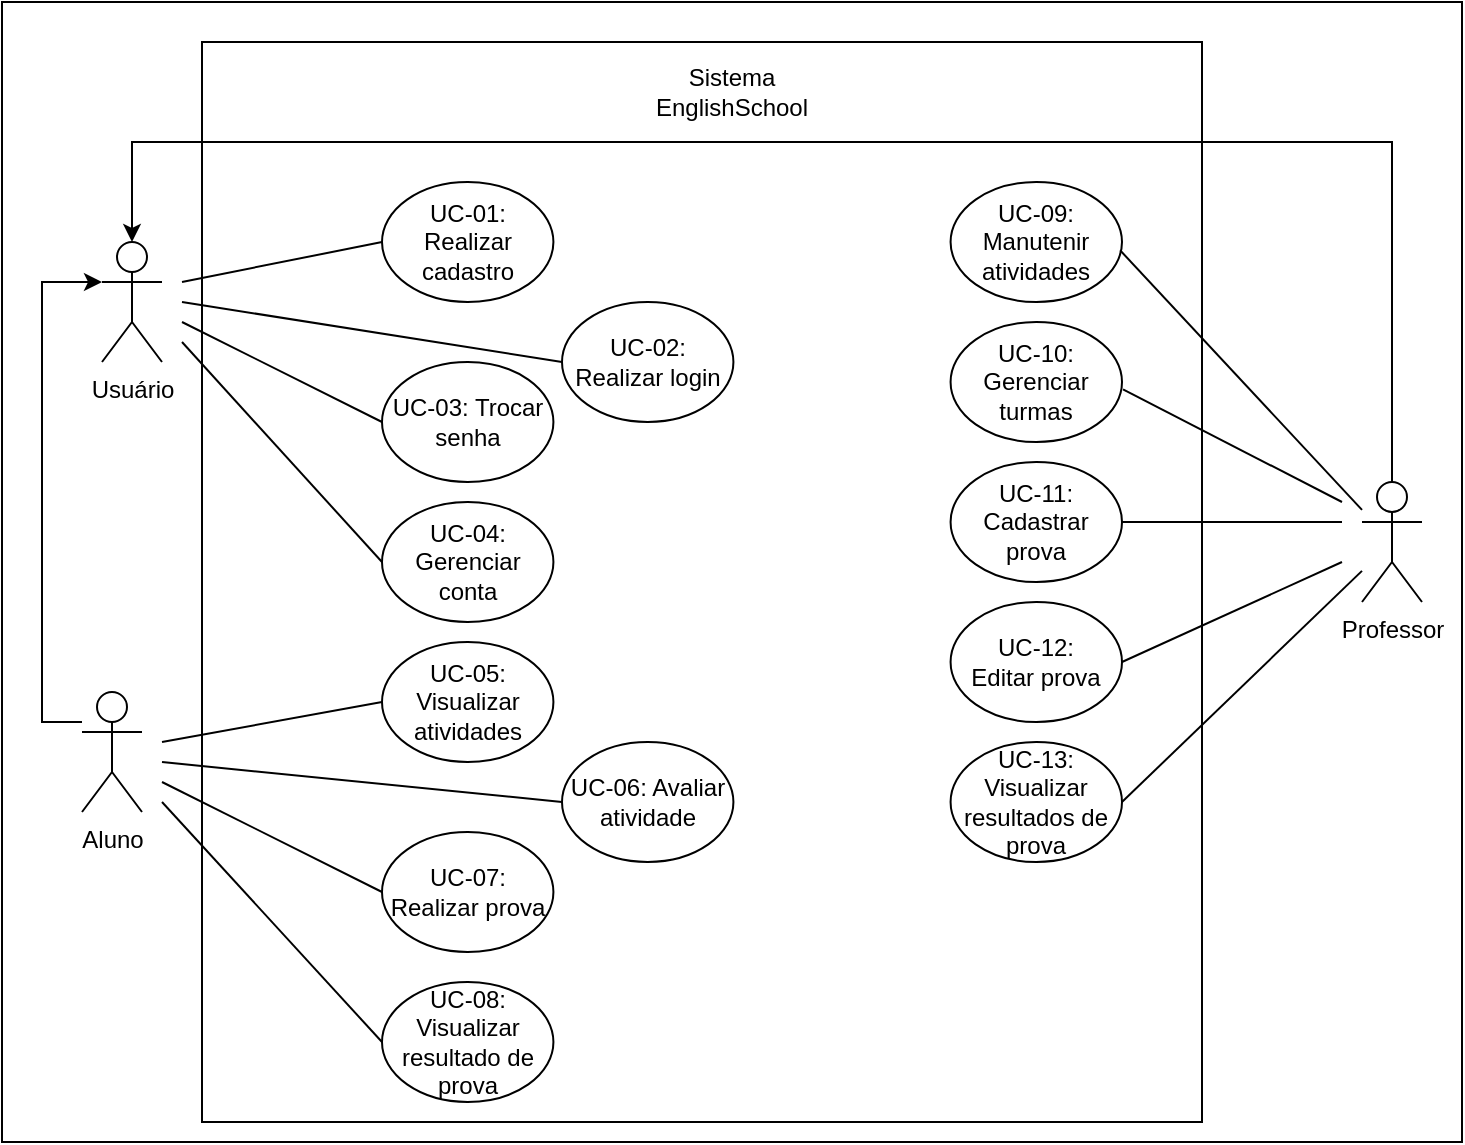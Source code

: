 <mxfile version="24.8.4">
  <diagram name="Page-1" id="6133507b-19e7-1e82-6fc7-422aa6c4b21f">
    <mxGraphModel dx="1128" dy="564" grid="1" gridSize="10" guides="1" tooltips="1" connect="1" arrows="1" fold="1" page="1" pageScale="1" pageWidth="1100" pageHeight="850" background="none" math="0" shadow="0">
      <root>
        <mxCell id="0" />
        <mxCell id="1" parent="0" />
        <mxCell id="G_OJlCz1gtCCsmuBDtbi-55" value="" style="rounded=0;whiteSpace=wrap;html=1;" vertex="1" parent="1">
          <mxGeometry x="120" y="30" width="730" height="570" as="geometry" />
        </mxCell>
        <mxCell id="G_OJlCz1gtCCsmuBDtbi-11" value="" style="rounded=0;whiteSpace=wrap;html=1;" vertex="1" parent="1">
          <mxGeometry x="220" y="50" width="500" height="540" as="geometry" />
        </mxCell>
        <mxCell id="G_OJlCz1gtCCsmuBDtbi-1" value="Usuário" style="shape=umlActor;verticalLabelPosition=bottom;verticalAlign=top;html=1;outlineConnect=0;" vertex="1" parent="1">
          <mxGeometry x="170" y="150" width="30" height="60" as="geometry" />
        </mxCell>
        <mxCell id="G_OJlCz1gtCCsmuBDtbi-13" style="edgeStyle=orthogonalEdgeStyle;rounded=0;orthogonalLoop=1;jettySize=auto;html=1;" edge="1" parent="1" source="G_OJlCz1gtCCsmuBDtbi-2" target="G_OJlCz1gtCCsmuBDtbi-1">
          <mxGeometry relative="1" as="geometry">
            <Array as="points">
              <mxPoint x="140" y="390" />
              <mxPoint x="140" y="170" />
            </Array>
          </mxGeometry>
        </mxCell>
        <mxCell id="G_OJlCz1gtCCsmuBDtbi-2" value="Aluno" style="shape=umlActor;verticalLabelPosition=bottom;verticalAlign=top;html=1;outlineConnect=0;" vertex="1" parent="1">
          <mxGeometry x="160" y="375" width="30" height="60" as="geometry" />
        </mxCell>
        <mxCell id="G_OJlCz1gtCCsmuBDtbi-7" value="UC-01: Realizar cadastro" style="ellipse;whiteSpace=wrap;html=1;" vertex="1" parent="1">
          <mxGeometry x="310" y="120" width="85.71" height="60" as="geometry" />
        </mxCell>
        <mxCell id="G_OJlCz1gtCCsmuBDtbi-9" value="UC-02: Realizar login" style="ellipse;whiteSpace=wrap;html=1;" vertex="1" parent="1">
          <mxGeometry x="400" y="180" width="85.71" height="60" as="geometry" />
        </mxCell>
        <mxCell id="G_OJlCz1gtCCsmuBDtbi-16" value="" style="endArrow=none;html=1;rounded=0;entryX=0;entryY=0.5;entryDx=0;entryDy=0;" edge="1" parent="1" target="G_OJlCz1gtCCsmuBDtbi-9">
          <mxGeometry width="50" height="50" relative="1" as="geometry">
            <mxPoint x="210" y="180" as="sourcePoint" />
            <mxPoint x="380" y="270" as="targetPoint" />
          </mxGeometry>
        </mxCell>
        <mxCell id="G_OJlCz1gtCCsmuBDtbi-17" value="" style="endArrow=none;html=1;rounded=0;entryX=0;entryY=0.5;entryDx=0;entryDy=0;" edge="1" parent="1" target="G_OJlCz1gtCCsmuBDtbi-7">
          <mxGeometry width="50" height="50" relative="1" as="geometry">
            <mxPoint x="210" y="170" as="sourcePoint" />
            <mxPoint x="320" y="180" as="targetPoint" />
          </mxGeometry>
        </mxCell>
        <mxCell id="G_OJlCz1gtCCsmuBDtbi-18" value="UC-03: Trocar senha" style="ellipse;whiteSpace=wrap;html=1;" vertex="1" parent="1">
          <mxGeometry x="310" y="210" width="85.71" height="60" as="geometry" />
        </mxCell>
        <mxCell id="G_OJlCz1gtCCsmuBDtbi-19" value="" style="endArrow=none;html=1;rounded=0;entryX=0;entryY=0.5;entryDx=0;entryDy=0;" edge="1" parent="1" target="G_OJlCz1gtCCsmuBDtbi-18">
          <mxGeometry width="50" height="50" relative="1" as="geometry">
            <mxPoint x="210" y="190" as="sourcePoint" />
            <mxPoint x="370" y="230" as="targetPoint" />
          </mxGeometry>
        </mxCell>
        <mxCell id="G_OJlCz1gtCCsmuBDtbi-24" value="UC-05: Visualizar atividades" style="ellipse;whiteSpace=wrap;html=1;" vertex="1" parent="1">
          <mxGeometry x="310" y="350" width="85.71" height="60" as="geometry" />
        </mxCell>
        <mxCell id="G_OJlCz1gtCCsmuBDtbi-25" value="UC-06: Avaliar atividade" style="ellipse;whiteSpace=wrap;html=1;" vertex="1" parent="1">
          <mxGeometry x="400" y="400" width="85.71" height="60" as="geometry" />
        </mxCell>
        <mxCell id="G_OJlCz1gtCCsmuBDtbi-26" value="" style="endArrow=none;html=1;rounded=0;entryX=0;entryY=0.5;entryDx=0;entryDy=0;" edge="1" parent="1" target="G_OJlCz1gtCCsmuBDtbi-24">
          <mxGeometry width="50" height="50" relative="1" as="geometry">
            <mxPoint x="200" y="400" as="sourcePoint" />
            <mxPoint x="290" y="380" as="targetPoint" />
          </mxGeometry>
        </mxCell>
        <mxCell id="G_OJlCz1gtCCsmuBDtbi-27" value="" style="endArrow=none;html=1;rounded=0;entryX=0;entryY=0.5;entryDx=0;entryDy=0;" edge="1" parent="1" target="G_OJlCz1gtCCsmuBDtbi-25">
          <mxGeometry width="50" height="50" relative="1" as="geometry">
            <mxPoint x="200" y="410" as="sourcePoint" />
            <mxPoint x="284" y="425" as="targetPoint" />
          </mxGeometry>
        </mxCell>
        <mxCell id="G_OJlCz1gtCCsmuBDtbi-30" value="UC-09: Manutenir atividades" style="ellipse;whiteSpace=wrap;html=1;" vertex="1" parent="1">
          <mxGeometry x="594.29" y="120" width="85.71" height="60" as="geometry" />
        </mxCell>
        <mxCell id="G_OJlCz1gtCCsmuBDtbi-31" value="UC-10:&lt;div&gt;Gerenciar turmas&lt;/div&gt;" style="ellipse;whiteSpace=wrap;html=1;" vertex="1" parent="1">
          <mxGeometry x="594.29" y="190" width="85.71" height="60" as="geometry" />
        </mxCell>
        <mxCell id="G_OJlCz1gtCCsmuBDtbi-36" value="UC-04: Gerenciar conta" style="ellipse;whiteSpace=wrap;html=1;" vertex="1" parent="1">
          <mxGeometry x="310" y="280" width="85.71" height="60" as="geometry" />
        </mxCell>
        <mxCell id="G_OJlCz1gtCCsmuBDtbi-37" value="" style="endArrow=none;html=1;rounded=0;entryX=0;entryY=0.5;entryDx=0;entryDy=0;" edge="1" parent="1" target="G_OJlCz1gtCCsmuBDtbi-36">
          <mxGeometry width="50" height="50" relative="1" as="geometry">
            <mxPoint x="210" y="200" as="sourcePoint" />
            <mxPoint x="380" y="300" as="targetPoint" />
          </mxGeometry>
        </mxCell>
        <mxCell id="G_OJlCz1gtCCsmuBDtbi-38" value="UC-07: Realizar prova" style="ellipse;whiteSpace=wrap;html=1;" vertex="1" parent="1">
          <mxGeometry x="310" y="445" width="85.71" height="60" as="geometry" />
        </mxCell>
        <mxCell id="G_OJlCz1gtCCsmuBDtbi-39" value="" style="endArrow=none;html=1;rounded=0;entryX=0;entryY=0.5;entryDx=0;entryDy=0;" edge="1" parent="1" target="G_OJlCz1gtCCsmuBDtbi-38">
          <mxGeometry width="50" height="50" relative="1" as="geometry">
            <mxPoint x="200" y="420" as="sourcePoint" />
            <mxPoint x="310" y="485" as="targetPoint" />
          </mxGeometry>
        </mxCell>
        <mxCell id="G_OJlCz1gtCCsmuBDtbi-40" value="UC-11:&lt;div&gt;Cadastrar prova&lt;/div&gt;" style="ellipse;whiteSpace=wrap;html=1;" vertex="1" parent="1">
          <mxGeometry x="594.29" y="260" width="85.71" height="60" as="geometry" />
        </mxCell>
        <mxCell id="G_OJlCz1gtCCsmuBDtbi-41" value="UC-12:&lt;div&gt;Editar prova&lt;/div&gt;" style="ellipse;whiteSpace=wrap;html=1;" vertex="1" parent="1">
          <mxGeometry x="594.29" y="330" width="85.71" height="60" as="geometry" />
        </mxCell>
        <mxCell id="G_OJlCz1gtCCsmuBDtbi-44" value="UC-13:&lt;div&gt;Visualizar resultados de prova&lt;/div&gt;" style="ellipse;whiteSpace=wrap;html=1;" vertex="1" parent="1">
          <mxGeometry x="594.29" y="400" width="85.71" height="60" as="geometry" />
        </mxCell>
        <mxCell id="G_OJlCz1gtCCsmuBDtbi-46" value="Professor" style="shape=umlActor;verticalLabelPosition=bottom;verticalAlign=top;html=1;outlineConnect=0;" vertex="1" parent="1">
          <mxGeometry x="800" y="270" width="30" height="60" as="geometry" />
        </mxCell>
        <mxCell id="G_OJlCz1gtCCsmuBDtbi-49" value="" style="endArrow=none;html=1;rounded=0;entryX=1;entryY=0.5;entryDx=0;entryDy=0;" edge="1" parent="1" target="G_OJlCz1gtCCsmuBDtbi-40">
          <mxGeometry width="50" height="50" relative="1" as="geometry">
            <mxPoint x="790" y="290" as="sourcePoint" />
            <mxPoint x="690" y="235" as="targetPoint" />
          </mxGeometry>
        </mxCell>
        <mxCell id="G_OJlCz1gtCCsmuBDtbi-50" value="" style="endArrow=none;html=1;rounded=0;entryX=1;entryY=0.5;entryDx=0;entryDy=0;" edge="1" parent="1" target="G_OJlCz1gtCCsmuBDtbi-41">
          <mxGeometry width="50" height="50" relative="1" as="geometry">
            <mxPoint x="790" y="310" as="sourcePoint" />
            <mxPoint x="690" y="300" as="targetPoint" />
          </mxGeometry>
        </mxCell>
        <mxCell id="G_OJlCz1gtCCsmuBDtbi-52" value="" style="endArrow=none;html=1;rounded=0;entryX=1;entryY=0.5;entryDx=0;entryDy=0;" edge="1" parent="1" source="G_OJlCz1gtCCsmuBDtbi-46" target="G_OJlCz1gtCCsmuBDtbi-44">
          <mxGeometry width="50" height="50" relative="1" as="geometry">
            <mxPoint x="800" y="340" as="sourcePoint" />
            <mxPoint x="690" y="370" as="targetPoint" />
          </mxGeometry>
        </mxCell>
        <mxCell id="G_OJlCz1gtCCsmuBDtbi-53" style="edgeStyle=orthogonalEdgeStyle;rounded=0;orthogonalLoop=1;jettySize=auto;html=1;exitX=0.5;exitY=0;exitDx=0;exitDy=0;exitPerimeter=0;entryX=0.5;entryY=0;entryDx=0;entryDy=0;entryPerimeter=0;" edge="1" parent="1" source="G_OJlCz1gtCCsmuBDtbi-46" target="G_OJlCz1gtCCsmuBDtbi-1">
          <mxGeometry relative="1" as="geometry">
            <Array as="points">
              <mxPoint x="815" y="100" />
              <mxPoint x="185" y="100" />
            </Array>
          </mxGeometry>
        </mxCell>
        <mxCell id="G_OJlCz1gtCCsmuBDtbi-54" value="Sistema EnglishSchool" style="text;html=1;align=center;verticalAlign=middle;whiteSpace=wrap;rounded=0;" vertex="1" parent="1">
          <mxGeometry x="455" y="60" width="60" height="30" as="geometry" />
        </mxCell>
        <mxCell id="G_OJlCz1gtCCsmuBDtbi-57" value="" style="endArrow=none;html=1;rounded=0;entryX=1.006;entryY=0.562;entryDx=0;entryDy=0;entryPerimeter=0;" edge="1" parent="1" target="G_OJlCz1gtCCsmuBDtbi-31">
          <mxGeometry width="50" height="50" relative="1" as="geometry">
            <mxPoint x="790" y="280" as="sourcePoint" />
            <mxPoint x="690" y="220" as="targetPoint" />
          </mxGeometry>
        </mxCell>
        <mxCell id="G_OJlCz1gtCCsmuBDtbi-58" value="" style="endArrow=none;html=1;rounded=0;entryX=0.989;entryY=0.569;entryDx=0;entryDy=0;entryPerimeter=0;" edge="1" parent="1" source="G_OJlCz1gtCCsmuBDtbi-46" target="G_OJlCz1gtCCsmuBDtbi-30">
          <mxGeometry width="50" height="50" relative="1" as="geometry">
            <mxPoint x="640" y="270" as="sourcePoint" />
            <mxPoint x="690" y="220" as="targetPoint" />
          </mxGeometry>
        </mxCell>
        <mxCell id="G_OJlCz1gtCCsmuBDtbi-59" value="UC-08: Visualizar resultado de prova" style="ellipse;whiteSpace=wrap;html=1;" vertex="1" parent="1">
          <mxGeometry x="310" y="520" width="85.71" height="60" as="geometry" />
        </mxCell>
        <mxCell id="G_OJlCz1gtCCsmuBDtbi-60" value="" style="endArrow=none;html=1;rounded=0;exitX=0;exitY=0.5;exitDx=0;exitDy=0;" edge="1" parent="1" source="G_OJlCz1gtCCsmuBDtbi-59">
          <mxGeometry width="50" height="50" relative="1" as="geometry">
            <mxPoint x="440" y="500" as="sourcePoint" />
            <mxPoint x="200" y="430" as="targetPoint" />
          </mxGeometry>
        </mxCell>
      </root>
    </mxGraphModel>
  </diagram>
</mxfile>
